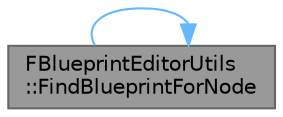 digraph "FBlueprintEditorUtils::FindBlueprintForNode"
{
 // INTERACTIVE_SVG=YES
 // LATEX_PDF_SIZE
  bgcolor="transparent";
  edge [fontname=Helvetica,fontsize=10,labelfontname=Helvetica,labelfontsize=10];
  node [fontname=Helvetica,fontsize=10,shape=box,height=0.2,width=0.4];
  rankdir="LR";
  Node1 [id="Node000001",label="FBlueprintEditorUtils\l::FindBlueprintForNode",height=0.2,width=0.4,color="gray40", fillcolor="grey60", style="filled", fontcolor="black",tooltip="Helper function to get the blueprint that ultimately owns a node."];
  Node1 -> Node1 [id="edge1_Node000001_Node000001",color="steelblue1",style="solid",tooltip=" "];
}
